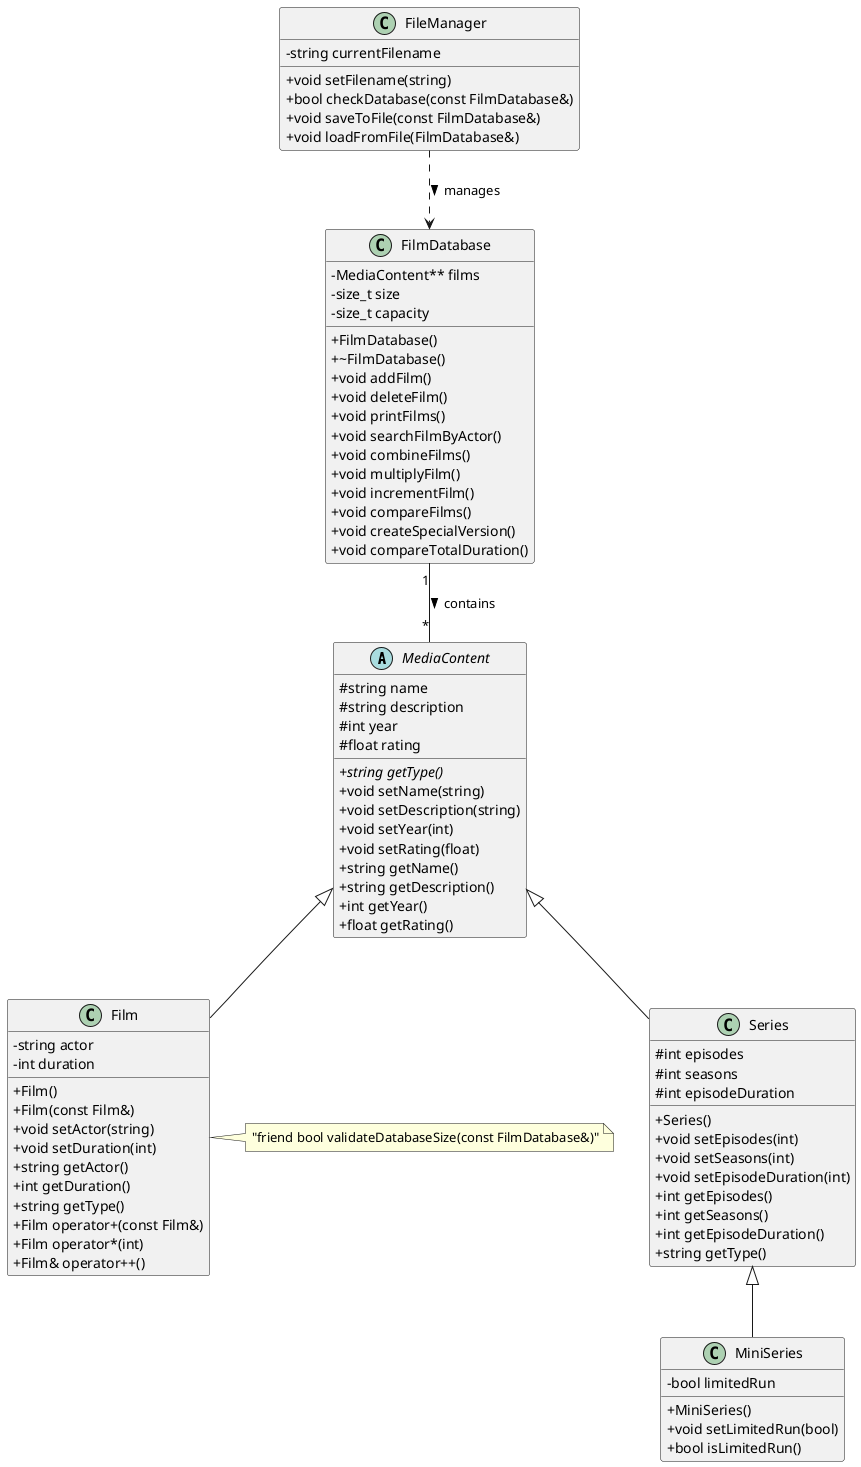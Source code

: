 @startuml
skinparam classAttributeIconSize 0

abstract class MediaContent {
    # string name
    # string description
    # int year
    # float rating
    + {abstract} string getType()
    + void setName(string)
    + void setDescription(string)
    + void setYear(int)
    + void setRating(float)
    + string getName()
    + string getDescription()
    + int getYear()
    + float getRating()
}

class Film {
    - string actor
    - int duration
    + Film()
    + Film(const Film&)
    + void setActor(string)
    + void setDuration(int)
    + string getActor()
    + int getDuration()
    + string getType()
    + Film operator+(const Film&)
    + Film operator*(int)
    + Film& operator++()
}

class Series {
    # int episodes
    # int seasons
    # int episodeDuration
    + Series()
    + void setEpisodes(int)
    + void setSeasons(int)
    + void setEpisodeDuration(int)
    + int getEpisodes()
    + int getSeasons()
    + int getEpisodeDuration()
    + string getType()
}

class MiniSeries {
    - bool limitedRun
    + MiniSeries()
    + void setLimitedRun(bool)
    + bool isLimitedRun()
}

class FilmDatabase {
    - MediaContent** films
    - size_t size
    - size_t capacity
    + FilmDatabase()
    + ~FilmDatabase()
    + void addFilm()
    + void deleteFilm()
    + void printFilms()
    + void searchFilmByActor()
    + void combineFilms()
    + void multiplyFilm()
    + void incrementFilm()
    + void compareFilms()
    + void createSpecialVersion()
    + void compareTotalDuration()
}

class FileManager {
    - string currentFilename
    + void setFilename(string)
    + bool checkDatabase(const FilmDatabase&)
    + void saveToFile(const FilmDatabase&)
    + void loadFromFile(FilmDatabase&)
}

MediaContent <|-- Film
MediaContent <|-- Series
Series <|-- MiniSeries

note right of Film : "friend bool validateDatabaseSize(const FilmDatabase&)"

FilmDatabase "1" -- "*" MediaContent : contains >
FileManager ..> FilmDatabase : manages >

@enduml
